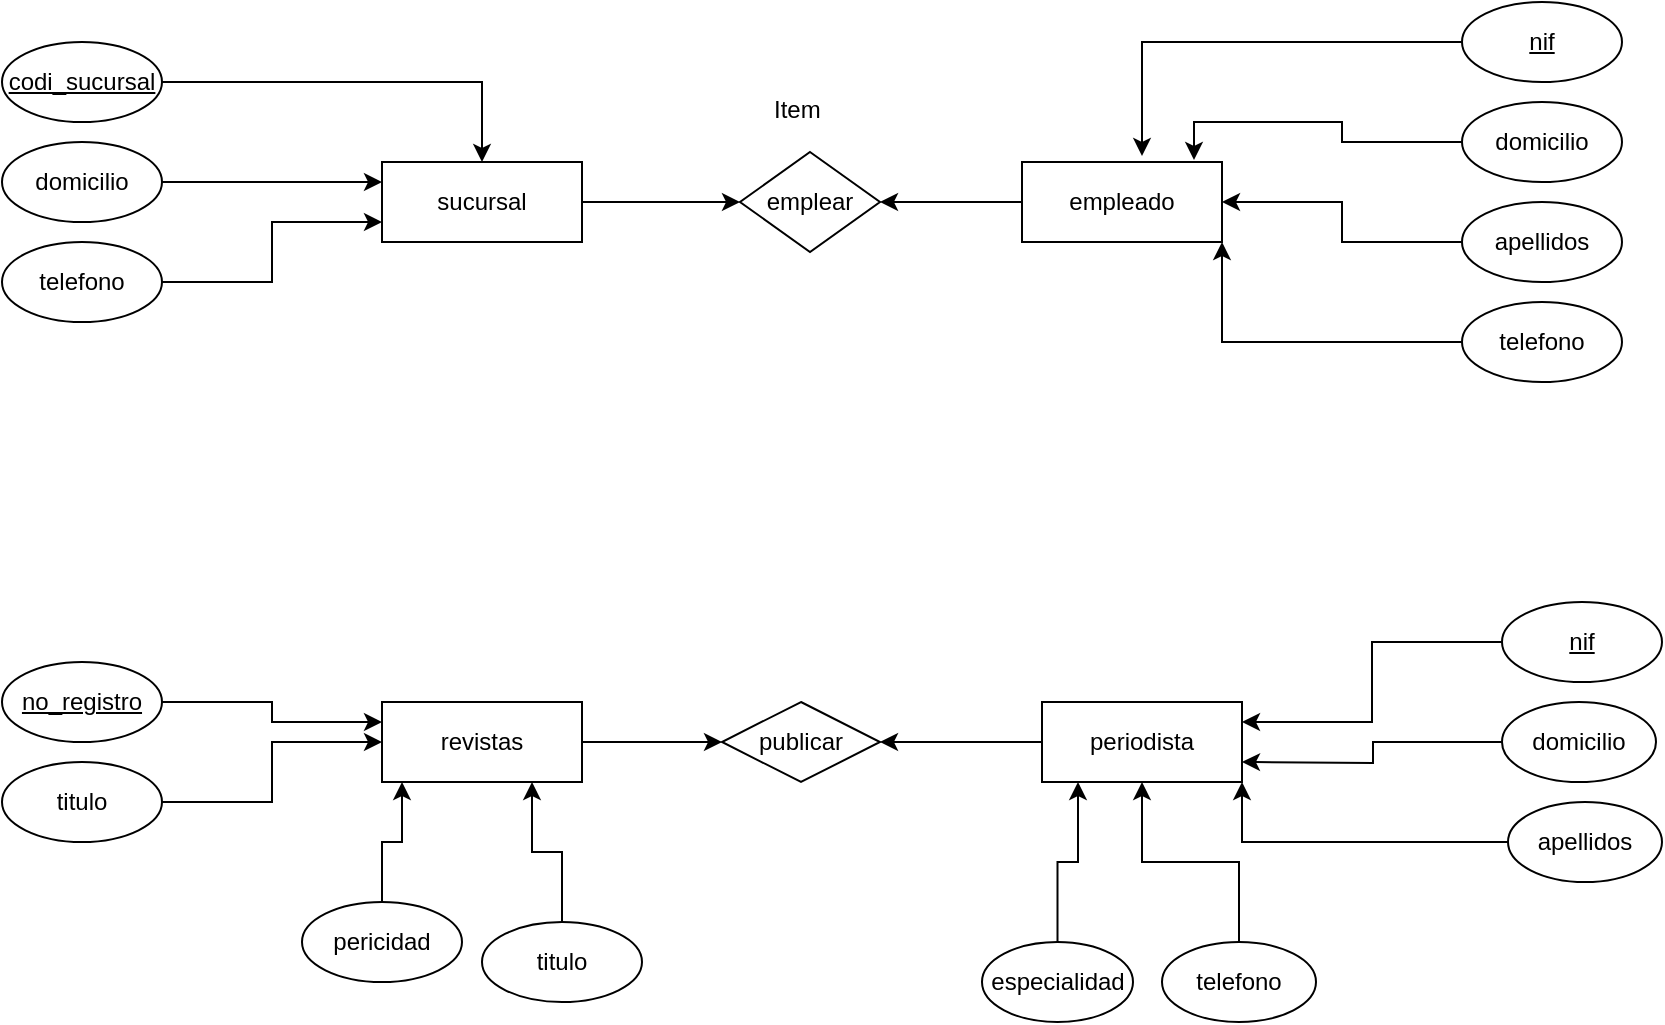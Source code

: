 <mxfile version="21.5.0" type="github">
  <diagram name="Página-1" id="cyzkMBp20CYqCV3QAqMq">
    <mxGraphModel dx="880" dy="484" grid="1" gridSize="10" guides="1" tooltips="1" connect="1" arrows="1" fold="1" page="1" pageScale="1" pageWidth="827" pageHeight="1169" math="0" shadow="0">
      <root>
        <mxCell id="0" />
        <mxCell id="1" parent="0" />
        <mxCell id="JGWcptgXxCTzTC1xXDNs-21" style="edgeStyle=orthogonalEdgeStyle;rounded=0;orthogonalLoop=1;jettySize=auto;html=1;entryX=0;entryY=0.5;entryDx=0;entryDy=0;" edge="1" parent="1" source="JGWcptgXxCTzTC1xXDNs-1" target="JGWcptgXxCTzTC1xXDNs-19">
          <mxGeometry relative="1" as="geometry" />
        </mxCell>
        <mxCell id="JGWcptgXxCTzTC1xXDNs-1" value="sucursal" style="whiteSpace=wrap;html=1;align=center;" vertex="1" parent="1">
          <mxGeometry x="200" y="140" width="100" height="40" as="geometry" />
        </mxCell>
        <mxCell id="JGWcptgXxCTzTC1xXDNs-7" style="edgeStyle=orthogonalEdgeStyle;rounded=0;orthogonalLoop=1;jettySize=auto;html=1;" edge="1" parent="1" source="JGWcptgXxCTzTC1xXDNs-2" target="JGWcptgXxCTzTC1xXDNs-1">
          <mxGeometry relative="1" as="geometry" />
        </mxCell>
        <mxCell id="JGWcptgXxCTzTC1xXDNs-2" value="codi_sucursal" style="ellipse;whiteSpace=wrap;html=1;align=center;fontStyle=4;" vertex="1" parent="1">
          <mxGeometry x="10" y="80" width="80" height="40" as="geometry" />
        </mxCell>
        <mxCell id="JGWcptgXxCTzTC1xXDNs-8" style="edgeStyle=orthogonalEdgeStyle;rounded=0;orthogonalLoop=1;jettySize=auto;html=1;entryX=0;entryY=0.25;entryDx=0;entryDy=0;" edge="1" parent="1" source="JGWcptgXxCTzTC1xXDNs-5" target="JGWcptgXxCTzTC1xXDNs-1">
          <mxGeometry relative="1" as="geometry" />
        </mxCell>
        <mxCell id="JGWcptgXxCTzTC1xXDNs-5" value="domicilio" style="ellipse;whiteSpace=wrap;html=1;align=center;" vertex="1" parent="1">
          <mxGeometry x="10" y="130" width="80" height="40" as="geometry" />
        </mxCell>
        <mxCell id="JGWcptgXxCTzTC1xXDNs-9" style="edgeStyle=orthogonalEdgeStyle;rounded=0;orthogonalLoop=1;jettySize=auto;html=1;entryX=0;entryY=0.75;entryDx=0;entryDy=0;" edge="1" parent="1" source="JGWcptgXxCTzTC1xXDNs-6" target="JGWcptgXxCTzTC1xXDNs-1">
          <mxGeometry relative="1" as="geometry" />
        </mxCell>
        <mxCell id="JGWcptgXxCTzTC1xXDNs-6" value="telefono" style="ellipse;whiteSpace=wrap;html=1;align=center;" vertex="1" parent="1">
          <mxGeometry x="10" y="180" width="80" height="40" as="geometry" />
        </mxCell>
        <mxCell id="JGWcptgXxCTzTC1xXDNs-20" style="edgeStyle=orthogonalEdgeStyle;rounded=0;orthogonalLoop=1;jettySize=auto;html=1;entryX=1;entryY=0.5;entryDx=0;entryDy=0;" edge="1" parent="1" source="JGWcptgXxCTzTC1xXDNs-10" target="JGWcptgXxCTzTC1xXDNs-19">
          <mxGeometry relative="1" as="geometry" />
        </mxCell>
        <mxCell id="JGWcptgXxCTzTC1xXDNs-10" value="empleado" style="whiteSpace=wrap;html=1;align=center;" vertex="1" parent="1">
          <mxGeometry x="520" y="140" width="100" height="40" as="geometry" />
        </mxCell>
        <mxCell id="JGWcptgXxCTzTC1xXDNs-15" style="edgeStyle=orthogonalEdgeStyle;rounded=0;orthogonalLoop=1;jettySize=auto;html=1;entryX=0.6;entryY=-0.075;entryDx=0;entryDy=0;entryPerimeter=0;" edge="1" parent="1" source="JGWcptgXxCTzTC1xXDNs-11" target="JGWcptgXxCTzTC1xXDNs-10">
          <mxGeometry relative="1" as="geometry" />
        </mxCell>
        <mxCell id="JGWcptgXxCTzTC1xXDNs-11" value="nif" style="ellipse;whiteSpace=wrap;html=1;align=center;fontStyle=4;" vertex="1" parent="1">
          <mxGeometry x="740" y="60" width="80" height="40" as="geometry" />
        </mxCell>
        <mxCell id="JGWcptgXxCTzTC1xXDNs-16" style="edgeStyle=orthogonalEdgeStyle;rounded=0;orthogonalLoop=1;jettySize=auto;html=1;entryX=0.86;entryY=-0.025;entryDx=0;entryDy=0;entryPerimeter=0;" edge="1" parent="1" source="JGWcptgXxCTzTC1xXDNs-12" target="JGWcptgXxCTzTC1xXDNs-10">
          <mxGeometry relative="1" as="geometry" />
        </mxCell>
        <mxCell id="JGWcptgXxCTzTC1xXDNs-12" value="domicilio" style="ellipse;whiteSpace=wrap;html=1;align=center;" vertex="1" parent="1">
          <mxGeometry x="740" y="110" width="80" height="40" as="geometry" />
        </mxCell>
        <mxCell id="JGWcptgXxCTzTC1xXDNs-17" style="edgeStyle=orthogonalEdgeStyle;rounded=0;orthogonalLoop=1;jettySize=auto;html=1;" edge="1" parent="1" source="JGWcptgXxCTzTC1xXDNs-13" target="JGWcptgXxCTzTC1xXDNs-10">
          <mxGeometry relative="1" as="geometry" />
        </mxCell>
        <mxCell id="JGWcptgXxCTzTC1xXDNs-13" value="apellidos" style="ellipse;whiteSpace=wrap;html=1;align=center;" vertex="1" parent="1">
          <mxGeometry x="740" y="160" width="80" height="40" as="geometry" />
        </mxCell>
        <mxCell id="JGWcptgXxCTzTC1xXDNs-18" style="edgeStyle=orthogonalEdgeStyle;rounded=0;orthogonalLoop=1;jettySize=auto;html=1;entryX=1;entryY=1;entryDx=0;entryDy=0;" edge="1" parent="1" source="JGWcptgXxCTzTC1xXDNs-14" target="JGWcptgXxCTzTC1xXDNs-10">
          <mxGeometry relative="1" as="geometry" />
        </mxCell>
        <mxCell id="JGWcptgXxCTzTC1xXDNs-14" value="telefono" style="ellipse;whiteSpace=wrap;html=1;align=center;" vertex="1" parent="1">
          <mxGeometry x="740" y="210" width="80" height="40" as="geometry" />
        </mxCell>
        <mxCell id="JGWcptgXxCTzTC1xXDNs-19" value="emplear" style="shape=rhombus;perimeter=rhombusPerimeter;whiteSpace=wrap;html=1;align=center;" vertex="1" parent="1">
          <mxGeometry x="379" y="135" width="70" height="50" as="geometry" />
        </mxCell>
        <mxCell id="JGWcptgXxCTzTC1xXDNs-22" value="Item" style="text;strokeColor=none;fillColor=none;spacingLeft=4;spacingRight=4;overflow=hidden;rotatable=0;points=[[0,0.5],[1,0.5]];portConstraint=eastwest;fontSize=12;whiteSpace=wrap;html=1;" vertex="1" parent="1">
          <mxGeometry x="390" y="100" width="40" height="30" as="geometry" />
        </mxCell>
        <mxCell id="JGWcptgXxCTzTC1xXDNs-47" style="edgeStyle=orthogonalEdgeStyle;rounded=0;orthogonalLoop=1;jettySize=auto;html=1;entryX=1;entryY=0.5;entryDx=0;entryDy=0;" edge="1" parent="1" source="JGWcptgXxCTzTC1xXDNs-24" target="JGWcptgXxCTzTC1xXDNs-45">
          <mxGeometry relative="1" as="geometry" />
        </mxCell>
        <mxCell id="JGWcptgXxCTzTC1xXDNs-24" value="periodista" style="whiteSpace=wrap;html=1;align=center;" vertex="1" parent="1">
          <mxGeometry x="530" y="410" width="100" height="40" as="geometry" />
        </mxCell>
        <mxCell id="JGWcptgXxCTzTC1xXDNs-34" style="edgeStyle=orthogonalEdgeStyle;rounded=0;orthogonalLoop=1;jettySize=auto;html=1;entryX=1;entryY=0.25;entryDx=0;entryDy=0;" edge="1" parent="1" source="JGWcptgXxCTzTC1xXDNs-25" target="JGWcptgXxCTzTC1xXDNs-24">
          <mxGeometry relative="1" as="geometry" />
        </mxCell>
        <mxCell id="JGWcptgXxCTzTC1xXDNs-25" value="nif" style="ellipse;whiteSpace=wrap;html=1;align=center;fontStyle=4;" vertex="1" parent="1">
          <mxGeometry x="760" y="360" width="80" height="40" as="geometry" />
        </mxCell>
        <mxCell id="JGWcptgXxCTzTC1xXDNs-33" style="edgeStyle=orthogonalEdgeStyle;rounded=0;orthogonalLoop=1;jettySize=auto;html=1;" edge="1" parent="1" source="JGWcptgXxCTzTC1xXDNs-26">
          <mxGeometry relative="1" as="geometry">
            <mxPoint x="630" y="440" as="targetPoint" />
          </mxGeometry>
        </mxCell>
        <mxCell id="JGWcptgXxCTzTC1xXDNs-26" value="domicilio" style="ellipse;whiteSpace=wrap;html=1;align=center;" vertex="1" parent="1">
          <mxGeometry x="760" y="410" width="77" height="40" as="geometry" />
        </mxCell>
        <mxCell id="JGWcptgXxCTzTC1xXDNs-32" style="edgeStyle=orthogonalEdgeStyle;rounded=0;orthogonalLoop=1;jettySize=auto;html=1;entryX=1;entryY=1;entryDx=0;entryDy=0;" edge="1" parent="1" source="JGWcptgXxCTzTC1xXDNs-27" target="JGWcptgXxCTzTC1xXDNs-24">
          <mxGeometry relative="1" as="geometry" />
        </mxCell>
        <mxCell id="JGWcptgXxCTzTC1xXDNs-27" value="apellidos" style="ellipse;whiteSpace=wrap;html=1;align=center;" vertex="1" parent="1">
          <mxGeometry x="763" y="460" width="77" height="40" as="geometry" />
        </mxCell>
        <mxCell id="JGWcptgXxCTzTC1xXDNs-31" style="edgeStyle=orthogonalEdgeStyle;rounded=0;orthogonalLoop=1;jettySize=auto;html=1;entryX=0.5;entryY=1;entryDx=0;entryDy=0;" edge="1" parent="1" source="JGWcptgXxCTzTC1xXDNs-28" target="JGWcptgXxCTzTC1xXDNs-24">
          <mxGeometry relative="1" as="geometry" />
        </mxCell>
        <mxCell id="JGWcptgXxCTzTC1xXDNs-28" value="telefono" style="ellipse;whiteSpace=wrap;html=1;align=center;" vertex="1" parent="1">
          <mxGeometry x="590" y="530" width="77" height="40" as="geometry" />
        </mxCell>
        <mxCell id="JGWcptgXxCTzTC1xXDNs-30" style="edgeStyle=orthogonalEdgeStyle;rounded=0;orthogonalLoop=1;jettySize=auto;html=1;entryX=0.18;entryY=1;entryDx=0;entryDy=0;entryPerimeter=0;" edge="1" parent="1" source="JGWcptgXxCTzTC1xXDNs-29" target="JGWcptgXxCTzTC1xXDNs-24">
          <mxGeometry relative="1" as="geometry" />
        </mxCell>
        <mxCell id="JGWcptgXxCTzTC1xXDNs-29" value="especialidad" style="ellipse;whiteSpace=wrap;html=1;align=center;" vertex="1" parent="1">
          <mxGeometry x="500" y="530" width="75.5" height="40" as="geometry" />
        </mxCell>
        <mxCell id="JGWcptgXxCTzTC1xXDNs-46" style="edgeStyle=orthogonalEdgeStyle;rounded=0;orthogonalLoop=1;jettySize=auto;html=1;exitX=1;exitY=0.5;exitDx=0;exitDy=0;entryX=0;entryY=0.5;entryDx=0;entryDy=0;" edge="1" parent="1" source="JGWcptgXxCTzTC1xXDNs-35" target="JGWcptgXxCTzTC1xXDNs-45">
          <mxGeometry relative="1" as="geometry" />
        </mxCell>
        <mxCell id="JGWcptgXxCTzTC1xXDNs-35" value="revistas" style="whiteSpace=wrap;html=1;align=center;" vertex="1" parent="1">
          <mxGeometry x="200" y="410" width="100" height="40" as="geometry" />
        </mxCell>
        <mxCell id="JGWcptgXxCTzTC1xXDNs-41" style="edgeStyle=orthogonalEdgeStyle;rounded=0;orthogonalLoop=1;jettySize=auto;html=1;entryX=0;entryY=0.25;entryDx=0;entryDy=0;" edge="1" parent="1" source="JGWcptgXxCTzTC1xXDNs-36" target="JGWcptgXxCTzTC1xXDNs-35">
          <mxGeometry relative="1" as="geometry" />
        </mxCell>
        <mxCell id="JGWcptgXxCTzTC1xXDNs-36" value="no_registro" style="ellipse;whiteSpace=wrap;html=1;align=center;fontStyle=4;" vertex="1" parent="1">
          <mxGeometry x="10" y="390" width="80" height="40" as="geometry" />
        </mxCell>
        <mxCell id="JGWcptgXxCTzTC1xXDNs-42" style="edgeStyle=orthogonalEdgeStyle;rounded=0;orthogonalLoop=1;jettySize=auto;html=1;" edge="1" parent="1" source="JGWcptgXxCTzTC1xXDNs-37" target="JGWcptgXxCTzTC1xXDNs-35">
          <mxGeometry relative="1" as="geometry" />
        </mxCell>
        <mxCell id="JGWcptgXxCTzTC1xXDNs-37" value="titulo" style="ellipse;whiteSpace=wrap;html=1;align=center;" vertex="1" parent="1">
          <mxGeometry x="10" y="440" width="80" height="40" as="geometry" />
        </mxCell>
        <mxCell id="JGWcptgXxCTzTC1xXDNs-43" style="edgeStyle=orthogonalEdgeStyle;rounded=0;orthogonalLoop=1;jettySize=auto;html=1;entryX=0.1;entryY=1;entryDx=0;entryDy=0;entryPerimeter=0;" edge="1" parent="1" source="JGWcptgXxCTzTC1xXDNs-38" target="JGWcptgXxCTzTC1xXDNs-35">
          <mxGeometry relative="1" as="geometry" />
        </mxCell>
        <mxCell id="JGWcptgXxCTzTC1xXDNs-38" value="pericidad" style="ellipse;whiteSpace=wrap;html=1;align=center;" vertex="1" parent="1">
          <mxGeometry x="160" y="510" width="80" height="40" as="geometry" />
        </mxCell>
        <mxCell id="JGWcptgXxCTzTC1xXDNs-44" style="edgeStyle=orthogonalEdgeStyle;rounded=0;orthogonalLoop=1;jettySize=auto;html=1;entryX=0.75;entryY=1;entryDx=0;entryDy=0;" edge="1" parent="1" source="JGWcptgXxCTzTC1xXDNs-39" target="JGWcptgXxCTzTC1xXDNs-35">
          <mxGeometry relative="1" as="geometry" />
        </mxCell>
        <mxCell id="JGWcptgXxCTzTC1xXDNs-39" value="titulo" style="ellipse;whiteSpace=wrap;html=1;align=center;" vertex="1" parent="1">
          <mxGeometry x="250" y="520" width="80" height="40" as="geometry" />
        </mxCell>
        <mxCell id="JGWcptgXxCTzTC1xXDNs-45" value="publicar" style="shape=rhombus;perimeter=rhombusPerimeter;whiteSpace=wrap;html=1;align=center;" vertex="1" parent="1">
          <mxGeometry x="370" y="410" width="79" height="40" as="geometry" />
        </mxCell>
      </root>
    </mxGraphModel>
  </diagram>
</mxfile>
